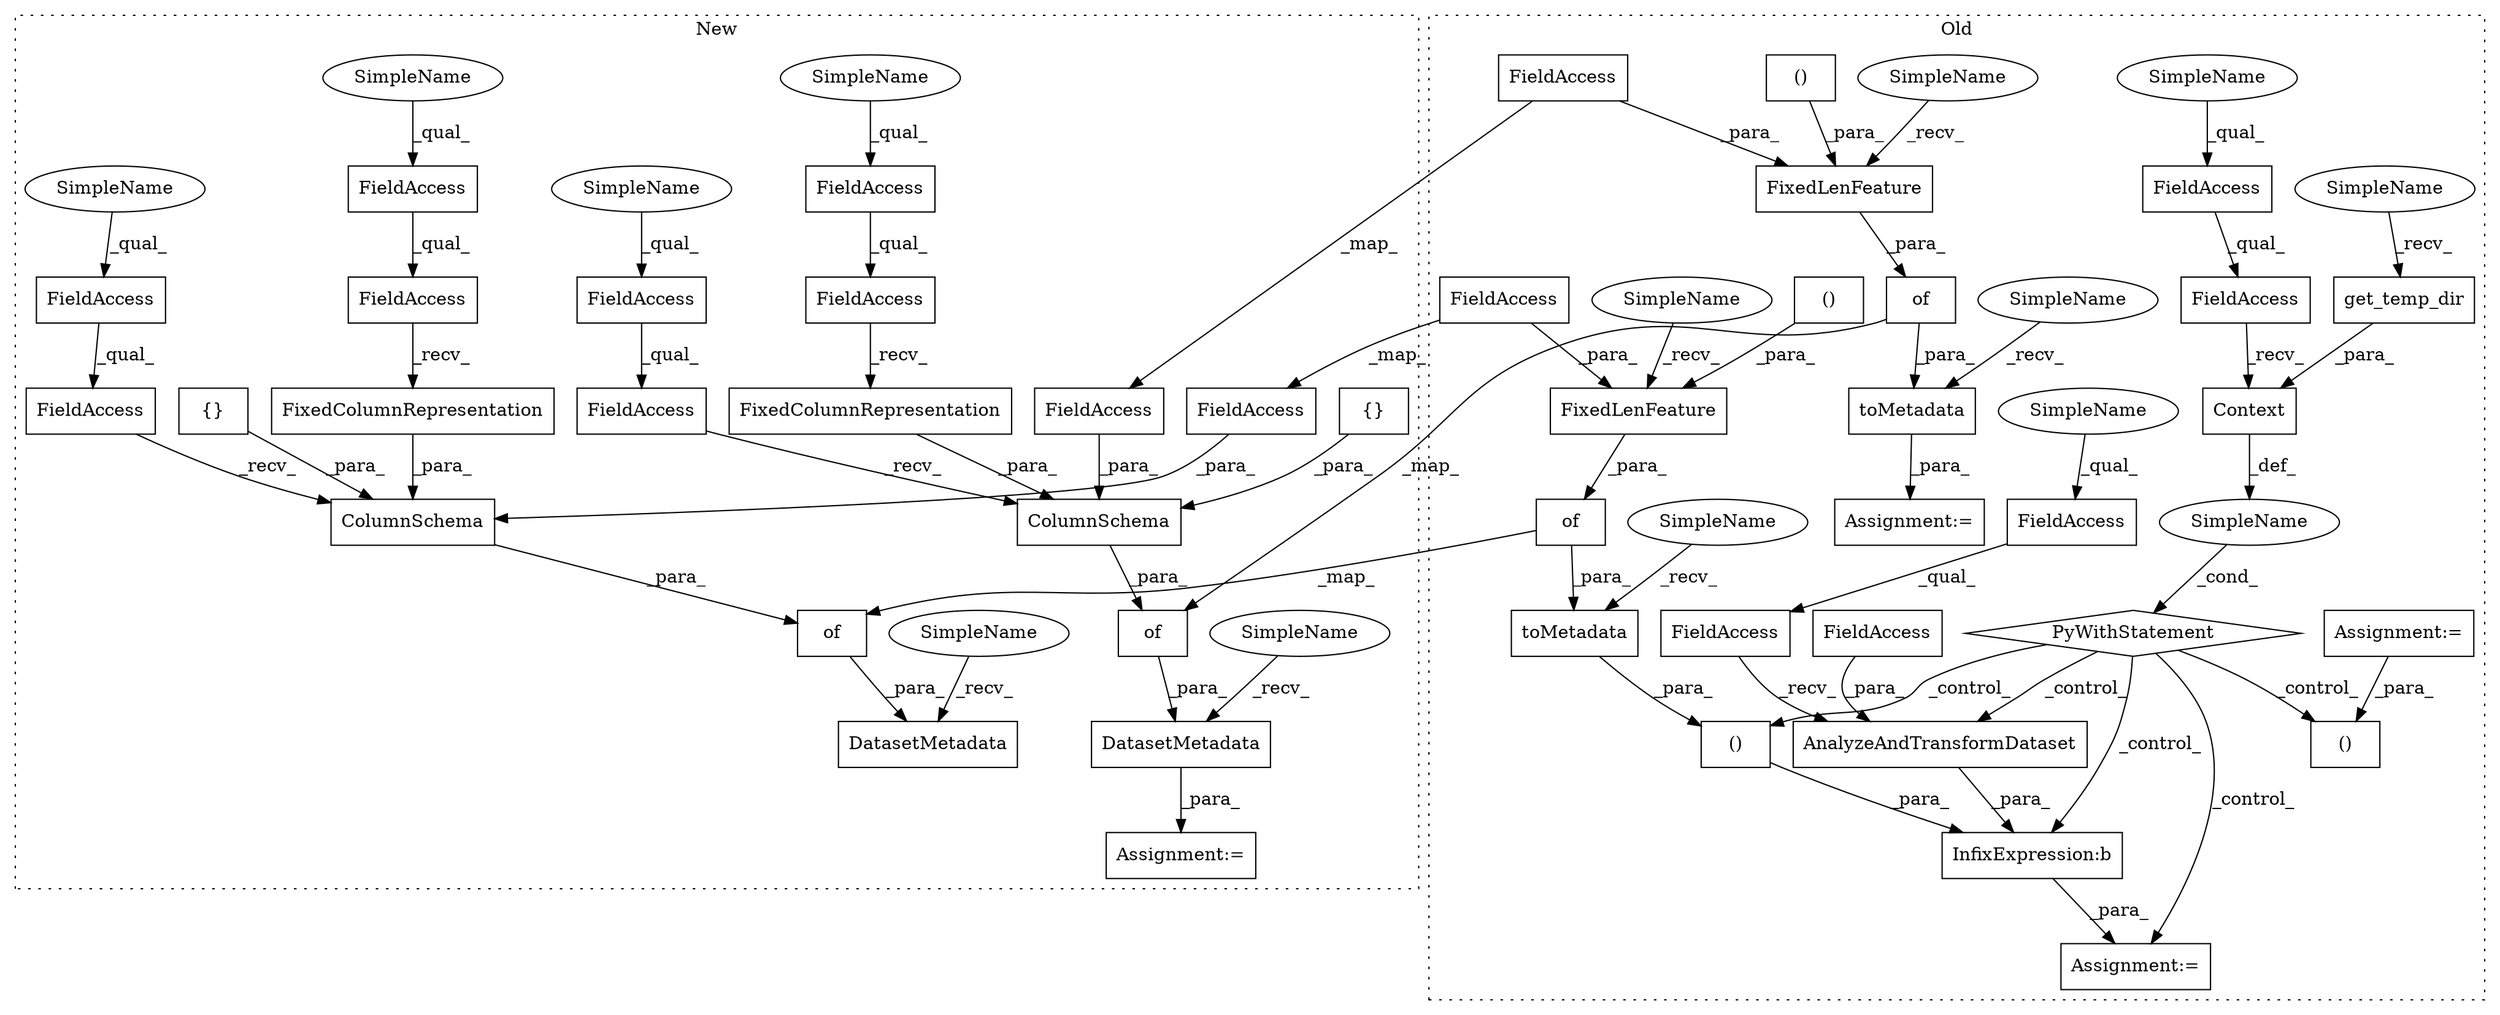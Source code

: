 digraph G {
subgraph cluster0 {
1 [label="toMetadata" a="32" s="27846,27956" l="11,1" shape="box"];
3 [label="()" a="106" s="27900" l="35" shape="box"];
4 [label="FixedLenFeature" a="32" s="27879,27954" l="21,1" shape="box"];
5 [label="of" a="32" s="27861,27955" l="3,1" shape="box"];
11 [label="FieldAccess" a="22" s="27937" l="17" shape="box"];
20 [label="Assignment:=" a="7" s="28082" l="2" shape="box"];
21 [label="toMetadata" a="32" s="28443,28556" l="11,1" shape="box"];
22 [label="()" a="106" s="28092" l="37" shape="box"];
23 [label="Context" a="32" s="28004,28031" l="8,1" shape="box"];
24 [label="()" a="106" s="28049" l="33" shape="box"];
25 [label="InfixExpression:b" a="27" s="28129" l="4" shape="box"];
26 [label="PyWithStatement" a="104" s="27963,28032" l="10,2" shape="diamond"];
27 [label="SimpleName" a="42" s="" l="" shape="ellipse"];
28 [label="AnalyzeAndTransformDataset" a="32" s="28164,28207" l="27,1" shape="box"];
29 [label="FieldAccess" a="22" s="27973" l="30" shape="box"];
30 [label="FieldAccess" a="22" s="28133" l="30" shape="box"];
31 [label="FieldAccess" a="22" s="27973" l="25" shape="box"];
32 [label="FieldAccess" a="22" s="28133" l="25" shape="box"];
33 [label="FieldAccess" a="22" s="28191" l="16" shape="box"];
34 [label="Assignment:=" a="7" s="28437" l="1" shape="box"];
35 [label="get_temp_dir" a="32" s="28017" l="14" shape="box"];
39 [label="of" a="32" s="28458,28555" l="3,1" shape="box"];
43 [label="FieldAccess" a="22" s="28538" l="16" shape="box"];
44 [label="()" a="106" s="28501" l="35" shape="box"];
45 [label="FixedLenFeature" a="32" s="28480,28554" l="21,1" shape="box"];
46 [label="Assignment:=" a="7" s="27432" l="19" shape="box"];
48 [label="SimpleName" a="42" s="28012" l="4" shape="ellipse"];
49 [label="SimpleName" a="42" s="28438" l="4" shape="ellipse"];
50 [label="SimpleName" a="42" s="27841" l="4" shape="ellipse"];
53 [label="SimpleName" a="42" s="28469" l="10" shape="ellipse"];
54 [label="SimpleName" a="42" s="27868" l="10" shape="ellipse"];
55 [label="SimpleName" a="42" s="28133" l="20" shape="ellipse"];
56 [label="SimpleName" a="42" s="27973" l="20" shape="ellipse"];
label = "Old";
style="dotted";
}
subgraph cluster1 {
2 [label="FixedColumnRepresentation" a="32" s="55312" l="27" shape="box"];
6 [label="of" a="32" s="55166,55340" l="3,1" shape="box"];
7 [label="ColumnSchema" a="32" s="55221,55339" l="13,1" shape="box"];
8 [label="FieldAccess" a="22" s="55173" l="47" shape="box"];
9 [label="FieldAccess" a="22" s="55264" l="47" shape="box"];
10 [label="FieldAccess" a="22" s="55173" l="32" shape="box"];
12 [label="FieldAccess" a="22" s="55234" l="17" shape="box"];
13 [label="{}" a="4" s="55261" l="2" shape="box"];
14 [label="DatasetMetadata" a="32" s="55146,55341" l="16,1" shape="box"];
15 [label="FieldAccess" a="22" s="55264" l="32" shape="box"];
16 [label="FieldAccess" a="22" s="55589" l="32" shape="box"];
17 [label="FieldAccess" a="22" s="55679" l="32" shape="box"];
18 [label="FieldAccess" a="22" s="55679" l="47" shape="box"];
19 [label="FieldAccess" a="22" s="55589" l="47" shape="box"];
36 [label="DatasetMetadata" a="32" s="55558,55756" l="16,1" shape="box"];
37 [label="{}" a="4" s="55676" l="2" shape="box"];
38 [label="of" a="32" s="55578,55755" l="3,1" shape="box"];
40 [label="Assignment:=" a="7" s="55540" l="1" shape="box"];
41 [label="ColumnSchema" a="32" s="55637,55754" l="13,1" shape="box"];
42 [label="FieldAccess" a="22" s="55650" l="16" shape="box"];
47 [label="FixedColumnRepresentation" a="32" s="55727" l="27" shape="box"];
51 [label="SimpleName" a="42" s="55129" l="16" shape="ellipse"];
52 [label="SimpleName" a="42" s="55541" l="16" shape="ellipse"];
57 [label="SimpleName" a="42" s="55679" l="20" shape="ellipse"];
58 [label="SimpleName" a="42" s="55589" l="20" shape="ellipse"];
59 [label="SimpleName" a="42" s="55173" l="20" shape="ellipse"];
60 [label="SimpleName" a="42" s="55264" l="20" shape="ellipse"];
label = "New";
style="dotted";
}
1 -> 22 [label="_para_"];
2 -> 7 [label="_para_"];
3 -> 4 [label="_para_"];
4 -> 5 [label="_para_"];
5 -> 1 [label="_para_"];
5 -> 6 [label="_map_"];
6 -> 14 [label="_para_"];
7 -> 6 [label="_para_"];
8 -> 7 [label="_recv_"];
9 -> 2 [label="_recv_"];
10 -> 8 [label="_qual_"];
11 -> 12 [label="_map_"];
11 -> 4 [label="_para_"];
12 -> 7 [label="_para_"];
13 -> 7 [label="_para_"];
15 -> 9 [label="_qual_"];
16 -> 19 [label="_qual_"];
17 -> 18 [label="_qual_"];
18 -> 47 [label="_recv_"];
19 -> 41 [label="_recv_"];
21 -> 34 [label="_para_"];
22 -> 25 [label="_para_"];
23 -> 27 [label="_def_"];
25 -> 20 [label="_para_"];
26 -> 24 [label="_control_"];
26 -> 20 [label="_control_"];
26 -> 22 [label="_control_"];
26 -> 25 [label="_control_"];
26 -> 28 [label="_control_"];
27 -> 26 [label="_cond_"];
28 -> 25 [label="_para_"];
29 -> 23 [label="_recv_"];
30 -> 28 [label="_recv_"];
31 -> 29 [label="_qual_"];
32 -> 30 [label="_qual_"];
33 -> 28 [label="_para_"];
35 -> 23 [label="_para_"];
36 -> 40 [label="_para_"];
37 -> 41 [label="_para_"];
38 -> 36 [label="_para_"];
39 -> 38 [label="_map_"];
39 -> 21 [label="_para_"];
41 -> 38 [label="_para_"];
42 -> 41 [label="_para_"];
43 -> 45 [label="_para_"];
43 -> 42 [label="_map_"];
44 -> 45 [label="_para_"];
45 -> 39 [label="_para_"];
46 -> 24 [label="_para_"];
47 -> 41 [label="_para_"];
48 -> 35 [label="_recv_"];
49 -> 21 [label="_recv_"];
50 -> 1 [label="_recv_"];
51 -> 14 [label="_recv_"];
52 -> 36 [label="_recv_"];
53 -> 45 [label="_recv_"];
54 -> 4 [label="_recv_"];
55 -> 32 [label="_qual_"];
56 -> 31 [label="_qual_"];
57 -> 17 [label="_qual_"];
58 -> 16 [label="_qual_"];
59 -> 10 [label="_qual_"];
60 -> 15 [label="_qual_"];
}